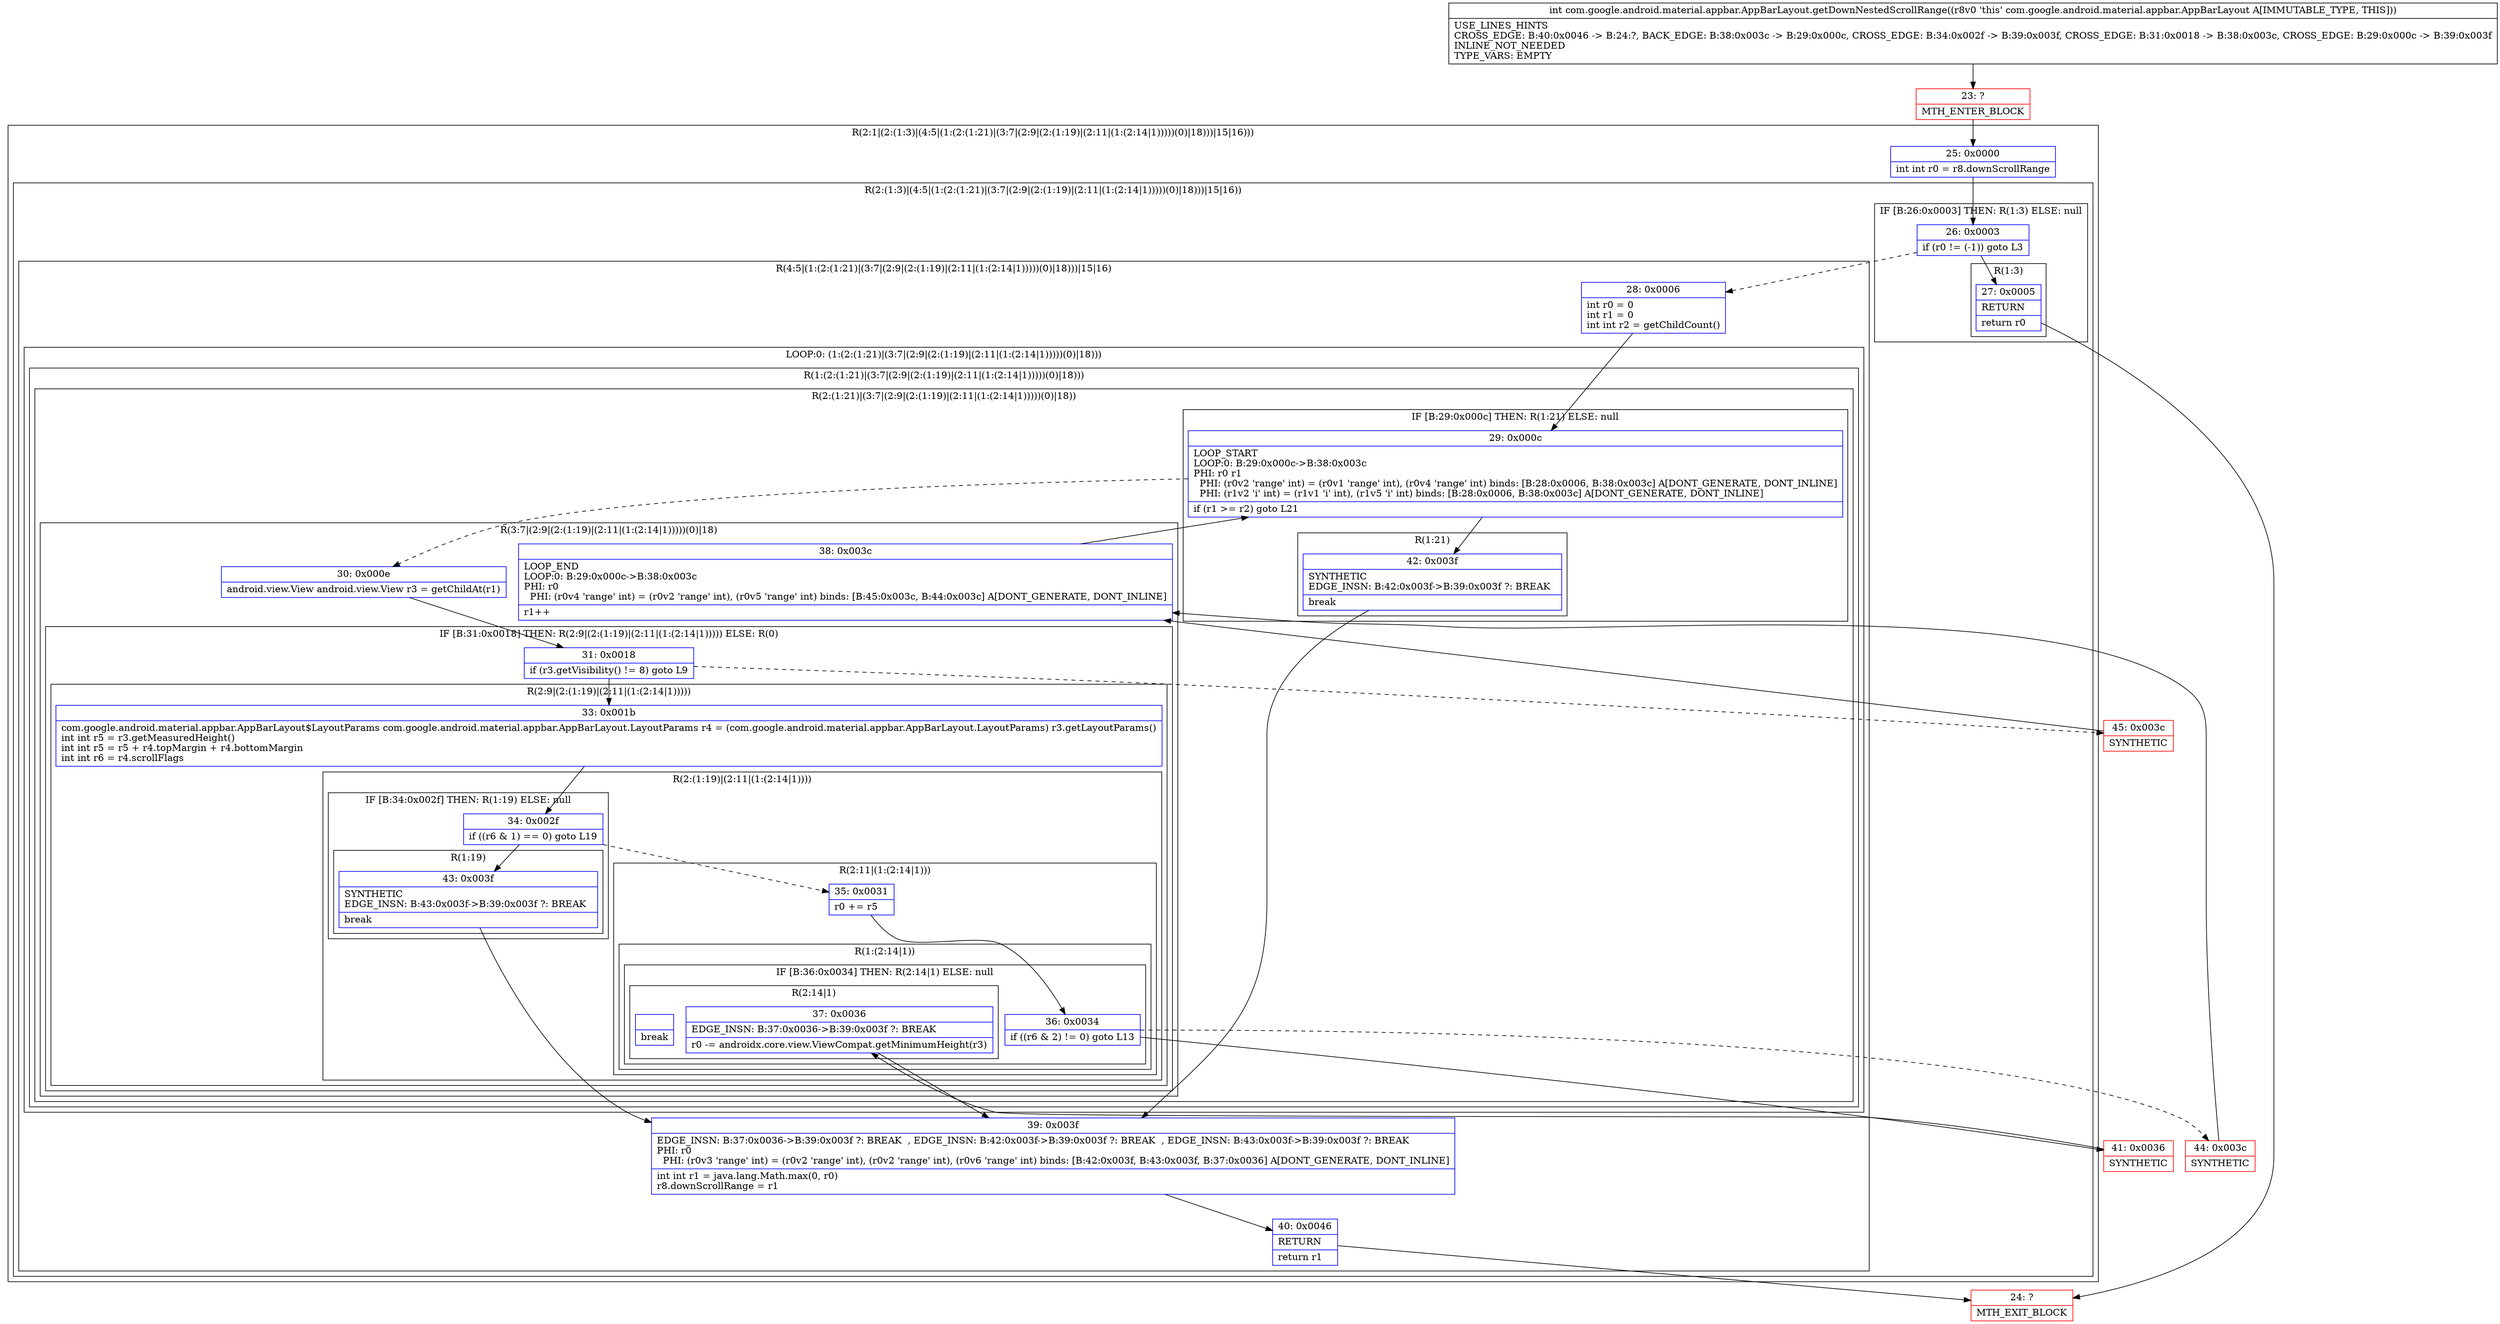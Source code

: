 digraph "CFG forcom.google.android.material.appbar.AppBarLayout.getDownNestedScrollRange()I" {
subgraph cluster_Region_1025274977 {
label = "R(2:1|(2:(1:3)|(4:5|(1:(2:(1:21)|(3:7|(2:9|(2:(1:19)|(2:11|(1:(2:14|1)))))(0)|18)))|15|16)))";
node [shape=record,color=blue];
Node_25 [shape=record,label="{25\:\ 0x0000|int int r0 = r8.downScrollRange\l}"];
subgraph cluster_Region_335694529 {
label = "R(2:(1:3)|(4:5|(1:(2:(1:21)|(3:7|(2:9|(2:(1:19)|(2:11|(1:(2:14|1)))))(0)|18)))|15|16))";
node [shape=record,color=blue];
subgraph cluster_IfRegion_664772576 {
label = "IF [B:26:0x0003] THEN: R(1:3) ELSE: null";
node [shape=record,color=blue];
Node_26 [shape=record,label="{26\:\ 0x0003|if (r0 != (\-1)) goto L3\l}"];
subgraph cluster_Region_1946081602 {
label = "R(1:3)";
node [shape=record,color=blue];
Node_27 [shape=record,label="{27\:\ 0x0005|RETURN\l|return r0\l}"];
}
}
subgraph cluster_Region_1728470286 {
label = "R(4:5|(1:(2:(1:21)|(3:7|(2:9|(2:(1:19)|(2:11|(1:(2:14|1)))))(0)|18)))|15|16)";
node [shape=record,color=blue];
Node_28 [shape=record,label="{28\:\ 0x0006|int r0 = 0\lint r1 = 0\lint int r2 = getChildCount()\l}"];
subgraph cluster_LoopRegion_627014176 {
label = "LOOP:0: (1:(2:(1:21)|(3:7|(2:9|(2:(1:19)|(2:11|(1:(2:14|1)))))(0)|18)))";
node [shape=record,color=blue];
subgraph cluster_Region_741269128 {
label = "R(1:(2:(1:21)|(3:7|(2:9|(2:(1:19)|(2:11|(1:(2:14|1)))))(0)|18)))";
node [shape=record,color=blue];
subgraph cluster_Region_1736753279 {
label = "R(2:(1:21)|(3:7|(2:9|(2:(1:19)|(2:11|(1:(2:14|1)))))(0)|18))";
node [shape=record,color=blue];
subgraph cluster_IfRegion_844518590 {
label = "IF [B:29:0x000c] THEN: R(1:21) ELSE: null";
node [shape=record,color=blue];
Node_29 [shape=record,label="{29\:\ 0x000c|LOOP_START\lLOOP:0: B:29:0x000c\-\>B:38:0x003c\lPHI: r0 r1 \l  PHI: (r0v2 'range' int) = (r0v1 'range' int), (r0v4 'range' int) binds: [B:28:0x0006, B:38:0x003c] A[DONT_GENERATE, DONT_INLINE]\l  PHI: (r1v2 'i' int) = (r1v1 'i' int), (r1v5 'i' int) binds: [B:28:0x0006, B:38:0x003c] A[DONT_GENERATE, DONT_INLINE]\l|if (r1 \>= r2) goto L21\l}"];
subgraph cluster_Region_1633081868 {
label = "R(1:21)";
node [shape=record,color=blue];
Node_42 [shape=record,label="{42\:\ 0x003f|SYNTHETIC\lEDGE_INSN: B:42:0x003f\-\>B:39:0x003f ?: BREAK  \l|break\l}"];
}
}
subgraph cluster_Region_1743625056 {
label = "R(3:7|(2:9|(2:(1:19)|(2:11|(1:(2:14|1)))))(0)|18)";
node [shape=record,color=blue];
Node_30 [shape=record,label="{30\:\ 0x000e|android.view.View android.view.View r3 = getChildAt(r1)\l}"];
subgraph cluster_IfRegion_925083661 {
label = "IF [B:31:0x0018] THEN: R(2:9|(2:(1:19)|(2:11|(1:(2:14|1))))) ELSE: R(0)";
node [shape=record,color=blue];
Node_31 [shape=record,label="{31\:\ 0x0018|if (r3.getVisibility() != 8) goto L9\l}"];
subgraph cluster_Region_917196083 {
label = "R(2:9|(2:(1:19)|(2:11|(1:(2:14|1)))))";
node [shape=record,color=blue];
Node_33 [shape=record,label="{33\:\ 0x001b|com.google.android.material.appbar.AppBarLayout$LayoutParams com.google.android.material.appbar.AppBarLayout.LayoutParams r4 = (com.google.android.material.appbar.AppBarLayout.LayoutParams) r3.getLayoutParams()\lint int r5 = r3.getMeasuredHeight()\lint int r5 = r5 + r4.topMargin + r4.bottomMargin\lint int r6 = r4.scrollFlags\l}"];
subgraph cluster_Region_1065759356 {
label = "R(2:(1:19)|(2:11|(1:(2:14|1))))";
node [shape=record,color=blue];
subgraph cluster_IfRegion_1033303581 {
label = "IF [B:34:0x002f] THEN: R(1:19) ELSE: null";
node [shape=record,color=blue];
Node_34 [shape=record,label="{34\:\ 0x002f|if ((r6 & 1) == 0) goto L19\l}"];
subgraph cluster_Region_1703305626 {
label = "R(1:19)";
node [shape=record,color=blue];
Node_43 [shape=record,label="{43\:\ 0x003f|SYNTHETIC\lEDGE_INSN: B:43:0x003f\-\>B:39:0x003f ?: BREAK  \l|break\l}"];
}
}
subgraph cluster_Region_963089139 {
label = "R(2:11|(1:(2:14|1)))";
node [shape=record,color=blue];
Node_35 [shape=record,label="{35\:\ 0x0031|r0 += r5\l}"];
subgraph cluster_Region_608227949 {
label = "R(1:(2:14|1))";
node [shape=record,color=blue];
subgraph cluster_IfRegion_1038464693 {
label = "IF [B:36:0x0034] THEN: R(2:14|1) ELSE: null";
node [shape=record,color=blue];
Node_36 [shape=record,label="{36\:\ 0x0034|if ((r6 & 2) != 0) goto L13\l}"];
subgraph cluster_Region_1650227872 {
label = "R(2:14|1)";
node [shape=record,color=blue];
Node_37 [shape=record,label="{37\:\ 0x0036|EDGE_INSN: B:37:0x0036\-\>B:39:0x003f ?: BREAK  \l|r0 \-= androidx.core.view.ViewCompat.getMinimumHeight(r3)\l}"];
Node_InsnContainer_1938942547 [shape=record,label="{|break\l}"];
}
}
}
}
}
}
subgraph cluster_Region_2097816463 {
label = "R(0)";
node [shape=record,color=blue];
}
}
Node_38 [shape=record,label="{38\:\ 0x003c|LOOP_END\lLOOP:0: B:29:0x000c\-\>B:38:0x003c\lPHI: r0 \l  PHI: (r0v4 'range' int) = (r0v2 'range' int), (r0v5 'range' int) binds: [B:45:0x003c, B:44:0x003c] A[DONT_GENERATE, DONT_INLINE]\l|r1++\l}"];
}
}
}
}
Node_39 [shape=record,label="{39\:\ 0x003f|EDGE_INSN: B:37:0x0036\-\>B:39:0x003f ?: BREAK  , EDGE_INSN: B:42:0x003f\-\>B:39:0x003f ?: BREAK  , EDGE_INSN: B:43:0x003f\-\>B:39:0x003f ?: BREAK  \lPHI: r0 \l  PHI: (r0v3 'range' int) = (r0v2 'range' int), (r0v2 'range' int), (r0v6 'range' int) binds: [B:42:0x003f, B:43:0x003f, B:37:0x0036] A[DONT_GENERATE, DONT_INLINE]\l|int int r1 = java.lang.Math.max(0, r0)\lr8.downScrollRange = r1\l}"];
Node_40 [shape=record,label="{40\:\ 0x0046|RETURN\l|return r1\l}"];
}
}
}
Node_23 [shape=record,color=red,label="{23\:\ ?|MTH_ENTER_BLOCK\l}"];
Node_24 [shape=record,color=red,label="{24\:\ ?|MTH_EXIT_BLOCK\l}"];
Node_41 [shape=record,color=red,label="{41\:\ 0x0036|SYNTHETIC\l}"];
Node_44 [shape=record,color=red,label="{44\:\ 0x003c|SYNTHETIC\l}"];
Node_45 [shape=record,color=red,label="{45\:\ 0x003c|SYNTHETIC\l}"];
MethodNode[shape=record,label="{int com.google.android.material.appbar.AppBarLayout.getDownNestedScrollRange((r8v0 'this' com.google.android.material.appbar.AppBarLayout A[IMMUTABLE_TYPE, THIS]))  | USE_LINES_HINTS\lCROSS_EDGE: B:40:0x0046 \-\> B:24:?, BACK_EDGE: B:38:0x003c \-\> B:29:0x000c, CROSS_EDGE: B:34:0x002f \-\> B:39:0x003f, CROSS_EDGE: B:31:0x0018 \-\> B:38:0x003c, CROSS_EDGE: B:29:0x000c \-\> B:39:0x003f\lINLINE_NOT_NEEDED\lTYPE_VARS: EMPTY\l}"];
MethodNode -> Node_23;Node_25 -> Node_26;
Node_26 -> Node_27;
Node_26 -> Node_28[style=dashed];
Node_27 -> Node_24;
Node_28 -> Node_29;
Node_29 -> Node_30[style=dashed];
Node_29 -> Node_42;
Node_42 -> Node_39;
Node_30 -> Node_31;
Node_31 -> Node_33;
Node_31 -> Node_45[style=dashed];
Node_33 -> Node_34;
Node_34 -> Node_35[style=dashed];
Node_34 -> Node_43;
Node_43 -> Node_39;
Node_35 -> Node_36;
Node_36 -> Node_41;
Node_36 -> Node_44[style=dashed];
Node_37 -> Node_39;
Node_38 -> Node_29;
Node_39 -> Node_40;
Node_40 -> Node_24;
Node_23 -> Node_25;
Node_41 -> Node_37;
Node_44 -> Node_38;
Node_45 -> Node_38;
}

